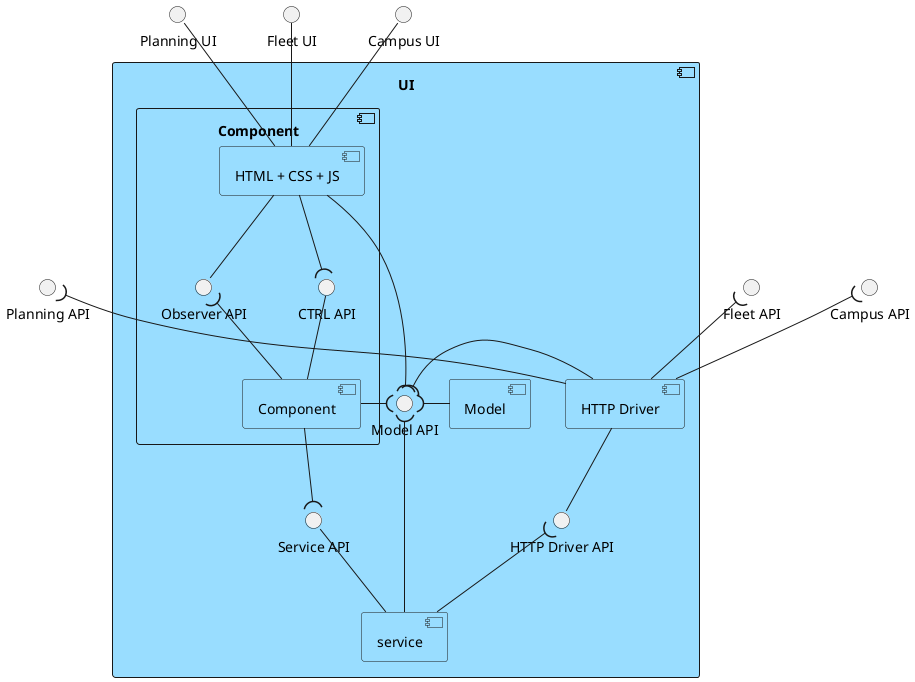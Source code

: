 @startuml UI_LV_lvl3

<style>
component {
    BackgroundColor #99ddff
}
</style>


interface "Campus UI" as campus
interface "Fleet UI" as fleet
interface "Planning UI" as planning

interface "Campus API" as campus_API
interface "Fleet API" as fleet_API
interface "Planning API" as planning_API

component "UI" as ui{

    interface "Model API" as Model_API
    interface "Service API" as Service_API
    interface "HTTP Driver API" as Driver_API
    
    component "Component" as x {
        interface "CTRL API" as CTRL_API
        interface "Observer API" as Observer_API

        component "HTML + CSS + JS" as html
        component "Component" as component

        component -up- CTRL_API
        html -down-( CTRL_API

        html -down- Observer_API
        component -up-( Observer_API
    
    }

    component "service" as service
    component "HTTP Driver" as driver 
    component "Model" as model

    component -down-( Service_API
    service -up- Service_API
    driver -left-( Model_API
    html -right-( Model_API
    component -right-( Model_API
    service -right-( Model_API
    model -left-( Model_API
    driver -down- Driver_API
    service -up-( Driver_API

}

html -up- campus
html -up- fleet
html -up- planning

driver -up-( campus_API
driver -up-( fleet_API
driver -up-( planning_API

@enduml